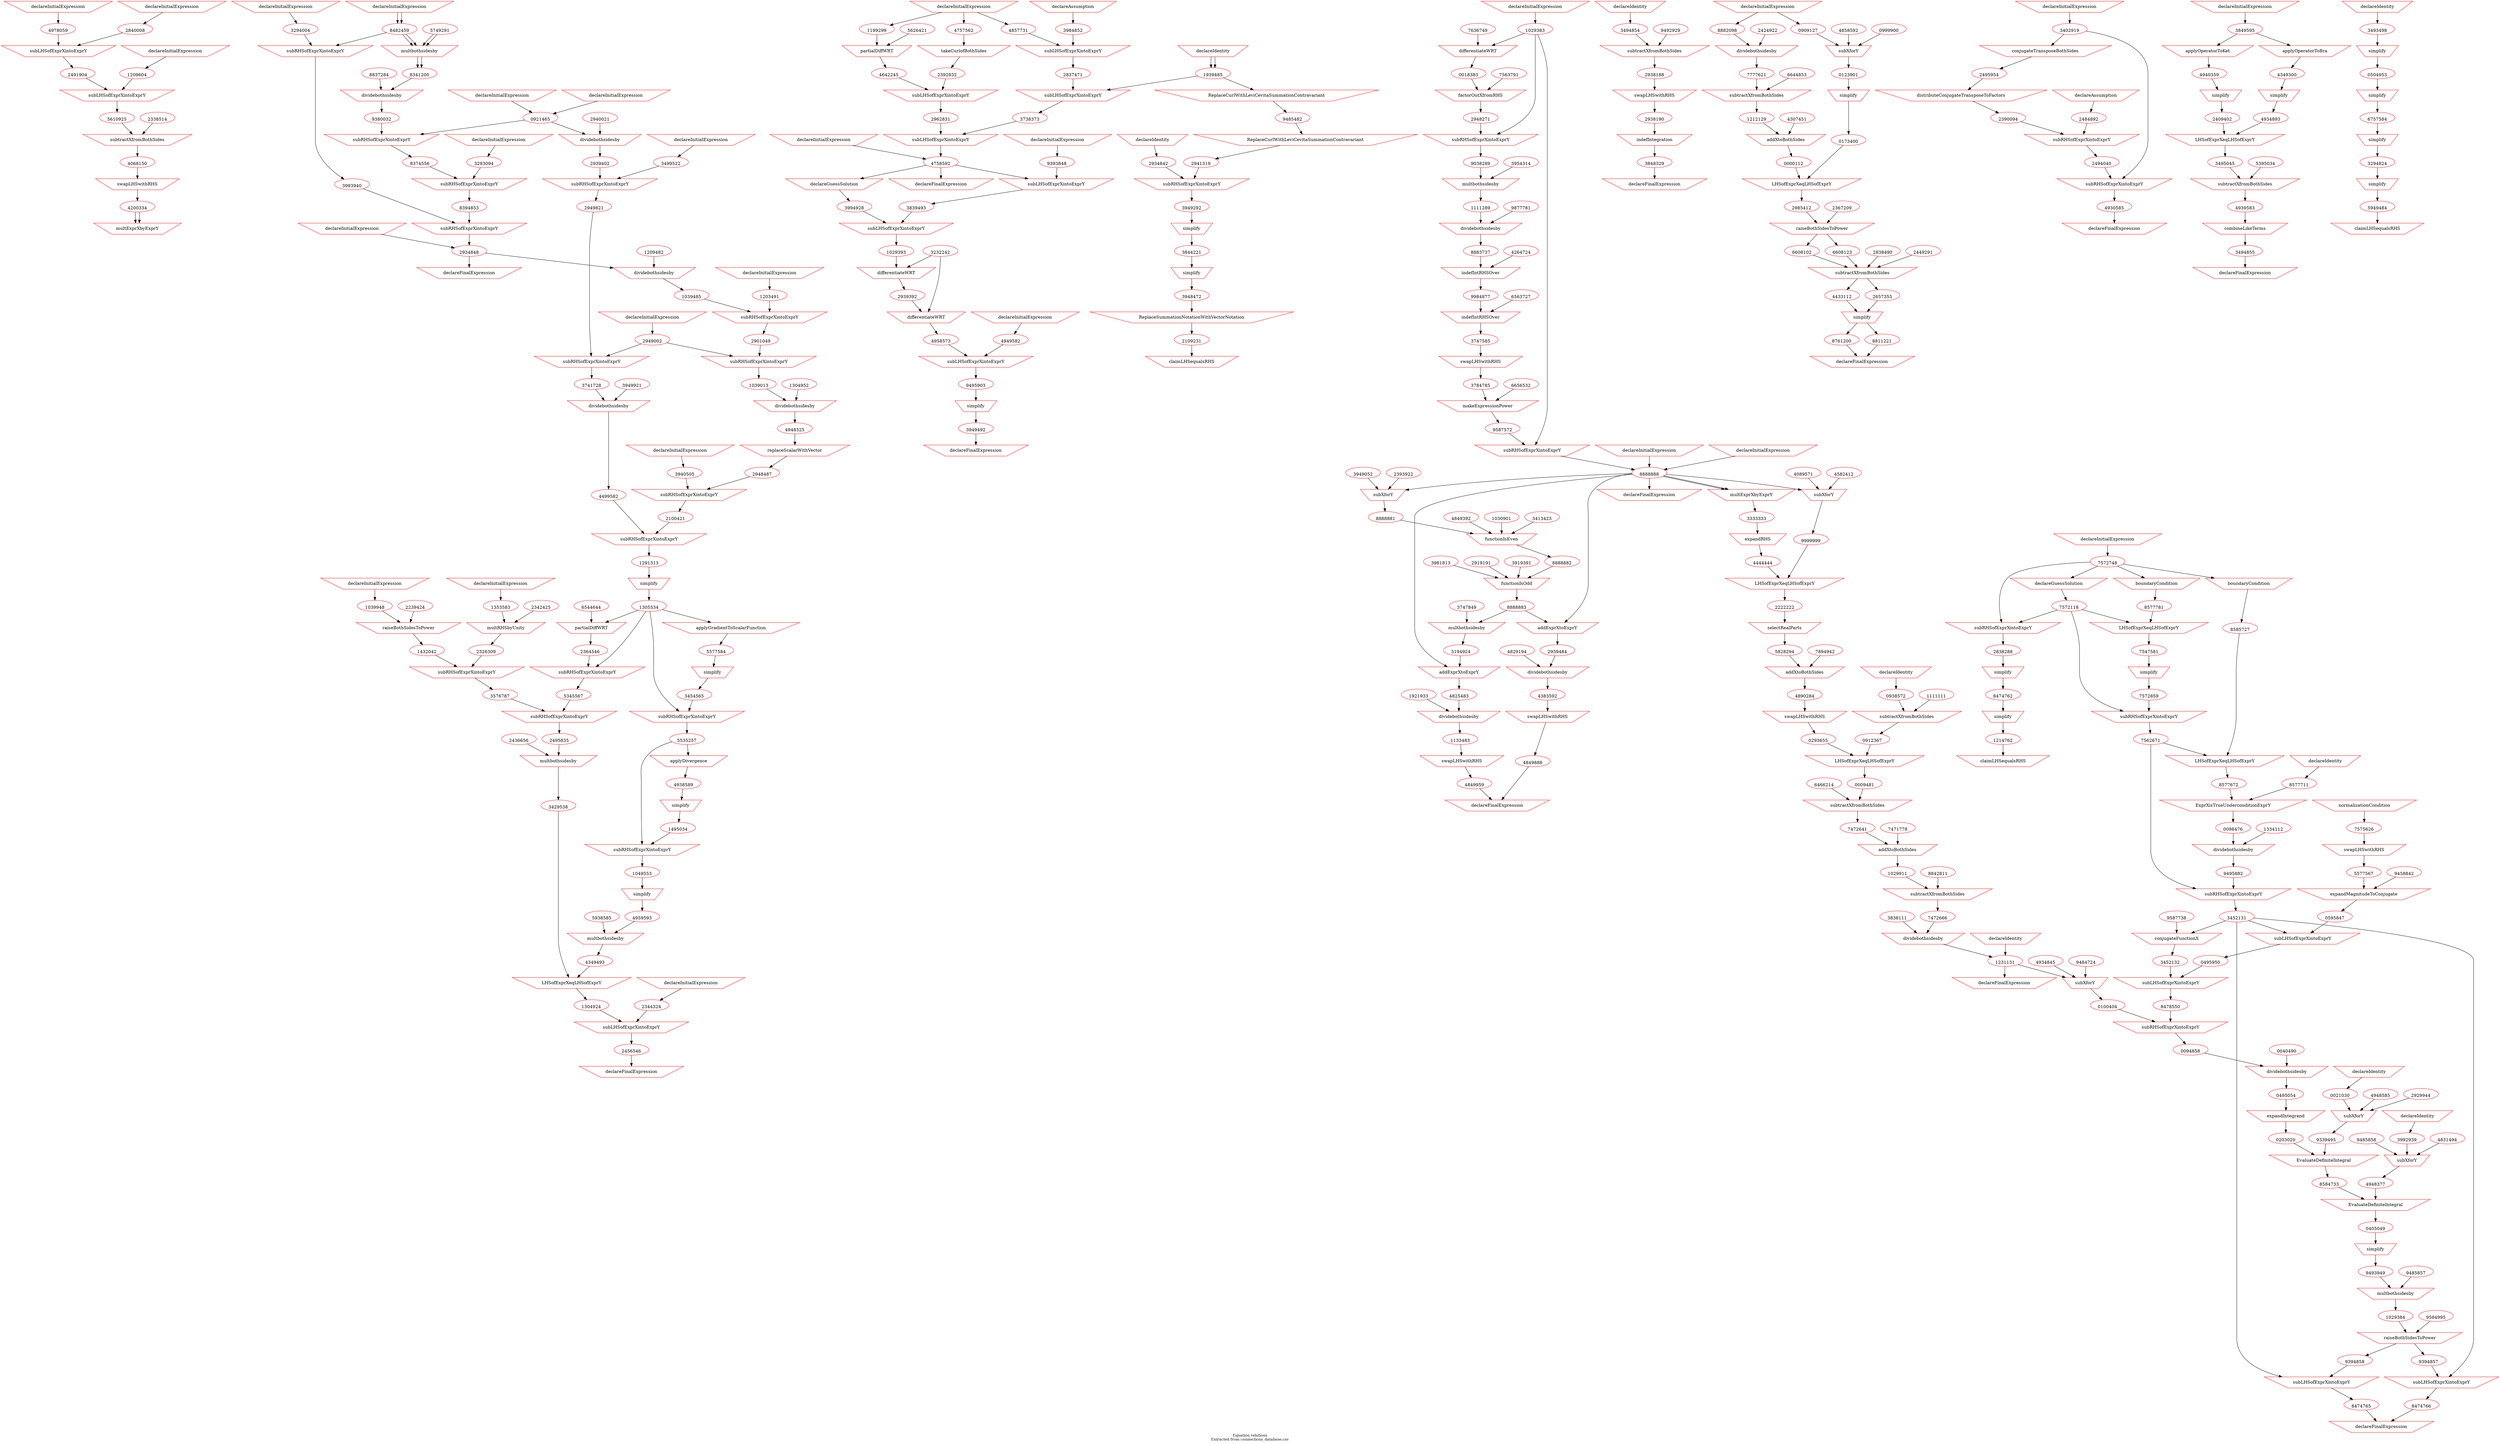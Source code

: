 digraph physicsDerivation {
overlap = false;
label="Equation relations\nExtracted from connections_database.csv";
fontsize=12;
8668018 -> 4978059;
3445641 -> 2840008;
4733986 -> 1209604;
4978059 -> 7958085;
2840008 -> 7958085;
7958085 -> 2491904;
1209604 -> 3667395;
2491904 -> 3667395;
3667395 -> 5610925;
2338514 -> 7952658;
5610925 -> 7952658;
7952658 -> 4068150;
4068150 -> 3871228;
3871228 -> 4200334;
4200334 -> 4738354;
4200334 -> 4738354;
1204921 -> 2934848;
2919311 -> 0921465;
1294844 -> 2949002;
9394842 -> 1203491;
3934948 -> 3499522;
2940021 -> 3949482;
0921465 -> 3949482;
3949482 -> 2939402;
2939402 -> 1294945;
3499522 -> 1294945;
1294945 -> 2949821;
2949002 -> 2930492;
2949821 -> 2930492;
2930492 -> 3741728;
3949921 -> 3919384;
3741728 -> 3919384;
3919384 -> 4499582;
1209482 -> 2900428;
2934848 -> 2900428;
2900428 -> 1039485;
1039485 -> 1204945;
1203491 -> 1204945;
1204945 -> 2901049;
2949002 -> 2939400;
2901049 -> 2939400;
2939400 -> 1039013;
1304952 -> 2030624;
1039013 -> 2030624;
2030624 -> 4948325;
4948325 -> 1039774;
1039774 -> 2948487;
1923945 -> 3940505;
2948487 -> 2938341;
3940505 -> 2938341;
2938341 -> 2100421;
4499582 -> 0012031;
2100421 -> 0012031;
0012031 -> 1291313;
1291313 -> 1341141;
1341141 -> 1305534;
1204929 -> 1039948;
1395335 -> 1353583;
2239424 -> 2422434;
1039948 -> 2422434;
2422434 -> 1432042;
2342425 -> 2322434;
1353583 -> 2322434;
2322434 -> 2326309;
1432042 -> 2449858;
2326309 -> 2449858;
2449858 -> 3576787;
6544644 -> 1347587;
1305534 -> 1347587;
1347587 -> 2364546;
1305534 -> 2464445;
2364546 -> 2464445;
2464445 -> 5345567;
3576787 -> 3454353;
5345567 -> 3454353;
3454353 -> 2495835;
2436656 -> 4358635;
2495835 -> 4358635;
4358635 -> 3429538;
1305534 -> 2454535;
2454535 -> 5577584;
5577584 -> 5858694;
5858694 -> 3454565;
3454565 -> 5354635;
1305534 -> 5354635;
5354635 -> 5535257;
5535257 -> 3294932;
3294932 -> 4938589;
4938589 -> 2394495;
2394495 -> 1495034;
5535257 -> 4059592;
1495034 -> 4059592;
4059592 -> 1049553;
1049553 -> 4305953;
4305953 -> 4959593;
5938585 -> 4939459;
4959593 -> 4939459;
4939459 -> 4349493;
4349493 -> 9394834;
3429538 -> 9394834;
9394834 -> 1304924;
2455452 -> 2344324;
2344324 -> 2954835;
1304924 -> 2954835;
2954835 -> 2456546;
2456546 -> 6756574;
7419980 -> 4758592;
3568093 -> 9393848;
4758592 -> 4585829;
4585829 -> 3994928;
9393848 -> 4858282;
4758592 -> 4858282;
4858282 -> 3839493;
3839493 -> 1002928;
3994928 -> 1002928;
1002928 -> 1029393;
3232242 -> 2319391;
1029393 -> 2319391;
2319391 -> 2939392;
3232242 -> 4955966;
2939392 -> 4955966;
4955966 -> 4958573;
8485758 -> 4949582;
4958573 -> 5839535;
4949582 -> 5839535;
5839535 -> 9495903;
9495903 -> 4958883;
4958883 -> 3949492;
3949492 -> 5495827;
7364656 -> 1029383;
7636749 -> 6463728;
1029383 -> 6463728;
6463728 -> 0018383;
7563791 -> 4614728;
0018383 -> 4614728;
4614728 -> 2948271;
2948271 -> 7466748;
1029383 -> 7466748;
7466748 -> 9038289;
3954314 -> 2741906;
9038289 -> 2741906;
2741906 -> 1111289;
9877781 -> 6466378;
1111289 -> 6466378;
6466378 -> 8883737;
4264724 -> 1848471;
8883737 -> 1848471;
1848471 -> 9984877;
6563727 -> 6462728;
9984877 -> 6462728;
6462728 -> 3747585;
3747585 -> 7563728;
7563728 -> 3784785;
6656532 -> 1029890;
3784785 -> 1029890;
1029890 -> 9587572;
9587572 -> 7566272;
1029383 -> 7566272;
7566272 -> 8888888;
8888888 -> 7561612;
7473895 -> 8888888;
2393922 -> 3848927;
3949052 -> 3848927;
8888888 -> 3848927;
3848927 -> 8888881;
3413423 -> 9595949;
4849392 -> 9595949;
1030901 -> 9595949;
8888881 -> 9595949;
9595949 -> 8888882;
2919191 -> 4747288;
3919391 -> 4747288;
3981813 -> 4747288;
8888882 -> 4747288;
4747288 -> 8888883;
8888888 -> 3848592;
8888883 -> 3848592;
3848592 -> 2939484;
4829194 -> 1928392;
2939484 -> 1928392;
1928392 -> 4383592;
4383592 -> 2949492;
2949492 -> 4849888;
4849888 -> 2384942;
3747849 -> 3848924;
8888883 -> 3848924;
3848924 -> 3194924;
8888888 -> 2939404;
3194924 -> 2939404;
2939404 -> 4825483;
1921933 -> 2849492;
4825483 -> 2849492;
2849492 -> 1133483;
1133483 -> 4294921;
4294921 -> 4849959;
4849959 -> 2384942;
7663728 -> 8888888;
4582412 -> 6839583;
4089571 -> 6839583;
8888888 -> 6839583;
6839583 -> 9999999;
9999999 -> 9582956;
4444444 -> 9582956;
9582956 -> 2222222;
8888888 -> 8492847;
8888888 -> 8492847;
8492847 -> 3333333;
3333333 -> 5832058;
5832058 -> 4444444;
2222222 -> 8374590;
8374590 -> 5828294;
7894942 -> 8374625;
5828294 -> 8374625;
8374625 -> 4890284;
3040493 -> 0938572;
1111111 -> 0983243;
0938572 -> 0983243;
0983243 -> 0912367;
4890284 -> 3984721;
3984721 -> 0293655;
0912367 -> 9483240;
0293655 -> 9483240;
9483240 -> 0009481;
6466214 -> 7563628;
0009481 -> 7563628;
7563628 -> 7472641;
7471778 -> 7572728;
7472641 -> 7572728;
7572728 -> 1029911;
8842811 -> 7566277;
1029911 -> 7566277;
7566277 -> 7472666;
3838111 -> 3841414;
7472666 -> 3841414;
3841414 -> 1231131;
1231131 -> 1383414;
9103516 -> 8482459;
8482459 -> 6822583;
5749291 -> 6822583;
6822583 -> 8341200;
2303943 -> 3293094;
0304948 -> 3294004;
8332941 -> 0921465;
9103516 -> 8482459;
8374556 -> 3832748;
3293094 -> 3832748;
3832748 -> 8394853;
3294004 -> 2939482;
8482459 -> 2939482;
2939482 -> 3993940;
8394853 -> 8946983;
3993940 -> 8946983;
8946983 -> 2934848;
5749291 -> 6822583;
8482459 -> 6822583;
6822583 -> 8341200;
8837284 -> 9483715;
8341200 -> 9483715;
9483715 -> 9380032;
9380032 -> 9483843;
0921465 -> 9483843;
9483843 -> 8374556;
2934848 -> 8345721;
4952082 -> 3494854;
9492929 -> 4842942;
3494854 -> 4842942;
4842942 -> 2938188;
2938188 -> 4848592;
4848592 -> 2938190;
2938190 -> 8483953;
8483953 -> 3848329;
3848329 -> 2839422;
2932848 -> 1199299;
2932848 -> 4757562;
5626421 -> 1010301;
1199299 -> 1010301;
1010301 -> 4642245;
4757562 -> 4224853;
4224853 -> 2392932;
4642245 -> 1939442;
2392932 -> 1939442;
1939442 -> 2962831;
2932848 -> 4857731;
3837471 -> 3984852;
4857731 -> 5656372;
3984852 -> 5656372;
5656372 -> 2837471;
3948572 -> 1939485;
2837471 -> 4655746;
1939485 -> 4655746;
4655746 -> 3738373;
3738373 -> 3737384;
2962831 -> 3737384;
3737384 -> 4758592;
4758592 -> 3948584;
8576627 -> 7572748;
7572748 -> 1384011;
1384011 -> 7572118;
7572748 -> 8572771;
8572771 -> 8577781;
7572748 -> 8572778;
8572778 -> 8585727;
8577781 -> 8571277;
7572118 -> 8571277;
8571277 -> 7547581;
7547581 -> 8576571;
8576571 -> 7572859;
7572859 -> 8572265;
7572118 -> 8572265;
8572265 -> 7562671;
7562671 -> 9686782;
8585727 -> 9686782;
9686782 -> 8577672;
8575717 -> 8577711;
8577672 -> 8575627;
8577711 -> 8575627;
8575627 -> 0098476;
1334112 -> 9114413;
0098476 -> 9114413;
9114413 -> 9495882;
9495882 -> 8575761;
7562671 -> 8575761;
8575761 -> 3452131;
4434559 -> 7575626;
9587738 -> 5751725;
3452131 -> 5751725;
5751725 -> 3452132;
7575626 -> 4757567;
4757567 -> 5577567;
9458842 -> 7455643;
5577567 -> 7455643;
7455643 -> 0595847;
3452131 -> 4455453;
0595847 -> 4455453;
4455453 -> 0495950;
3452132 -> 4948339;
0495950 -> 4948339;
4948339 -> 8478550;
8485725 -> 1231131;
4934845 -> 1003049;
9484724 -> 1003049;
1231131 -> 1003049;
1003049 -> 0100404;
0100404 -> 8576741;
8478550 -> 8576741;
8576741 -> 0094858;
0040490 -> 0059403;
0094858 -> 0059403;
0059403 -> 0495054;
0495054 -> 3949284;
3949284 -> 0203020;
0030488 -> 3992939;
4831494 -> 4485722;
9485858 -> 4485722;
3992939 -> 4485722;
4485722 -> 4948377;
0030481 -> 0021030;
4948585 -> 1911919;
2929944 -> 1911919;
0021030 -> 1911919;
1911919 -> 9339495;
0203020 -> 3329831;
9339495 -> 3329831;
3329831 -> 8584733;
4948377 -> 8485747;
8584733 -> 8485747;
8485747 -> 0405049;
0405049 -> 8373472;
8373472 -> 9493949;
9485857 -> 5859994;
9493949 -> 5859994;
5859994 -> 1029384;
9594995 -> 1293948;
1029384 -> 1293948;
1293948 -> 9394857;
1293948 -> 9394858;
9394857 -> 1384935;
3452131 -> 1384935;
1384935 -> 8474766;
9394858 -> 3847567;
3452131 -> 3847567;
3847567 -> 8474765;
8474765 -> 7474753;
8474766 -> 7474753;
7572118 -> 4757743;
7572748 -> 4757743;
4757743 -> 2838288;
2838288 -> 2029394;
2029394 -> 8474762;
8474762 -> 9394948;
9394948 -> 1214762;
1214762 -> 7374289;
8494551 -> 8882098;
8494551 -> 0909127;
2424922 -> 8492932;
8882098 -> 8492932;
8492932 -> 7777621;
6644853 -> 5829110;
7777621 -> 5829110;
5829110 -> 1212129;
4307451 -> 2500423;
1212129 -> 2500423;
2500423 -> 0000112;
4858592 -> 8321038;
0999900 -> 8321038;
0909127 -> 8321038;
8321038 -> 0123901;
0123901 -> 7996484;
7996484 -> 0173400;
0000112 -> 7777777;
0173400 -> 7777777;
7777777 -> 2985412;
2367209 -> 7487443;
2985412 -> 7487443;
7487443 -> 6608102;
7487443 -> 6608123;
2838490 -> 2200910;
6608102 -> 2200910;
2200910 -> 4433112;
4433112 -> 2211910;
2211910 -> 8761200;
2449291 -> 2200910;
6608123 -> 2200910;
2200910 -> 2657355;
2657355 -> 2211910;
2211910 -> 8811221;
8761200 -> 8359402;
8811221 -> 8359402;
3403595 -> 3402919;
3402919 -> 9538385;
9538385 -> 2495954;
2495954 -> 2394942;
2394942 -> 2390094;
1294984 -> 2484892;
2484892 -> 2485909;
2390094 -> 2485909;
2485909 -> 2494040;
2494040 -> 2490098;
3402919 -> 2490098;
2490098 -> 4930585;
4930585 -> 2939493;
2455366 -> 3849595;
3849595 -> 3848591;
3848591 -> 4940359;
3849595 -> 1301442;
1301442 -> 4349300;
4940359 -> 2304934;
2304934 -> 2409402;
4349300 -> 0049384;
0049384 -> 4934893;
2409402 -> 0987890;
4934893 -> 0987890;
0987890 -> 3495045;
5395034 -> 4838499;
3495045 -> 4838499;
4838499 -> 4939583;
4939583 -> 0988873;
0988873 -> 3494855;
3494855 -> 2384852;
3948572 -> 1939485;
1939485 -> 2339482;
2339482 -> 9485482;
9485482 -> 3948552;
3948552 -> 2941319;
4295822 -> 2934842;
2934842 -> 2930454;
2941319 -> 2930454;
2930454 -> 3949292;
3949292 -> 3848292;
3848292 -> 3844221;
3844221 -> 3838233;
3838233 -> 3948472;
3948472 -> 1393411;
1393411 -> 2109231;
2109231 -> 3949211;
2004989 -> 3493498;
3493498 -> 2349059;
2349059 -> 0504953;
0504953 -> 2390498;
2390498 -> 6757584;
6757584 -> 3848494;
3848494 -> 3294824;
3294824 -> 4948384;
4948384 -> 5949484;
5949484 -> 4948955;
1209604 [shape=ellipse, color=red,image="../../expressions/8311458118.png",labelloc=b,URL="http://output.com"];
2491904 [shape=ellipse, color=red,image="../../expressions/3951205425.png",labelloc=b,URL="http://output.com"];
2840008 [shape=ellipse, color=red,image="../../expressions/8257621077.png",labelloc=b,URL="http://output.com"];
4068150 [shape=ellipse, color=red,image="../../expressions/5530148480.png",labelloc=b,URL="http://output.com"];
4200334 [shape=ellipse, color=red,image="../../expressions/7917051060.png",labelloc=b,URL="http://output.com"];
4978059 [shape=ellipse, color=red,image="../../expressions/1638282134.png",labelloc=b,URL="http://output.com"];
5610925 [shape=ellipse, color=red,image="../../expressions/8139187332.png",labelloc=b,URL="http://output.com"];
0921465 [shape=ellipse, color=red,image="../../expressions/3131211131.png",labelloc=b,URL="http://output.com"];
1039013 [shape=ellipse, color=red,image="../../expressions/9999999962.png",labelloc=b,URL="http://output.com"];
1039485 [shape=ellipse, color=red,image="../../expressions/3121234211.png",labelloc=b,URL="http://output.com"];
1039948 [shape=ellipse, color=red,image="../../expressions/1029039903.png",labelloc=b,URL="http://output.com"];
1049553 [shape=ellipse, color=red,image="../../expressions/2648958382.png",labelloc=b,URL="http://output.com"];
1203491 [shape=ellipse, color=red,image="../../expressions/1020394900.png",labelloc=b,URL="http://output.com"];
1291313 [shape=ellipse, color=red,image="../../expressions/3948574228.png",labelloc=b,URL="http://output.com"];
1304924 [shape=ellipse, color=red,image="../../expressions/9958485859.png",labelloc=b,URL="http://output.com"];
1305534 [shape=ellipse, color=red,image="../../expressions/3948574230.png",labelloc=b,URL="http://output.com"];
1353583 [shape=ellipse, color=red,image="../../expressions/4298359835.png",labelloc=b,URL="http://output.com"];
1432042 [shape=ellipse, color=red,image="../../expressions/1029039904.png",labelloc=b,URL="http://output.com"];
1495034 [shape=ellipse, color=red,image="../../expressions/1648958381.png",labelloc=b,URL="http://output.com"];
2100421 [shape=ellipse, color=red,image="../../expressions/3948574226.png",labelloc=b,URL="http://output.com"];
2326309 [shape=ellipse, color=red,image="../../expressions/4298359845.png",labelloc=b,URL="http://output.com"];
2344324 [shape=ellipse, color=red,image="../../expressions/1158485859.png",labelloc=b,URL="http://output.com"];
2364546 [shape=ellipse, color=red,image="../../expressions/3948574233.png",labelloc=b,URL="http://output.com"];
2456546 [shape=ellipse, color=red,image="../../expressions/2258485859.png",labelloc=b,URL="http://output.com"];
2495835 [shape=ellipse, color=red,image="../../expressions/4348571256.png",labelloc=b,URL="http://output.com"];
2901049 [shape=ellipse, color=red,image="../../expressions/3121234212.png",labelloc=b,URL="http://output.com"];
2934848 [shape=ellipse, color=red,image="../../expressions/3121513111.png",labelloc=b,URL="http://output.com"];
2939402 [shape=ellipse, color=red,image="../../expressions/3147472131.png",labelloc=b,URL="http://output.com"];
2948487 [shape=ellipse, color=red,image="../../expressions/9999998870.png",labelloc=b,URL="http://output.com"];
2949002 [shape=ellipse, color=red,image="../../expressions/9999999960.png",labelloc=b,URL="http://output.com"];
2949821 [shape=ellipse, color=red,image="../../expressions/4147472132.png",labelloc=b,URL="http://output.com"];
3429538 [shape=ellipse, color=red,image="../../expressions/4341171256.png",labelloc=b,URL="http://output.com"];
3454565 [shape=ellipse, color=red,image="../../expressions/4943571230.png",labelloc=b,URL="http://output.com"];
3499522 [shape=ellipse, color=red,image="../../expressions/1020394902.png",labelloc=b,URL="http://output.com"];
3576787 [shape=ellipse, color=red,image="../../expressions/4298359851.png",labelloc=b,URL="http://output.com"];
3741728 [shape=ellipse, color=red,image="../../expressions/9999999965.png",labelloc=b,URL="http://output.com"];
3940505 [shape=ellipse, color=red,image="../../expressions/3948574224.png",labelloc=b,URL="http://output.com"];
4349493 [shape=ellipse, color=red,image="../../expressions/5868688585.png",labelloc=b,URL="http://output.com"];
4499582 [shape=ellipse, color=red,image="../../expressions/9999999961.png",labelloc=b,URL="http://output.com"];
4938589 [shape=ellipse, color=red,image="../../expressions/4394958389.png",labelloc=b,URL="http://output.com"];
4948325 [shape=ellipse, color=red,image="../../expressions/9999999870.png",labelloc=b,URL="http://output.com"];
4959593 [shape=ellipse, color=red,image="../../expressions/2395958385.png",labelloc=b,URL="http://output.com"];
5345567 [shape=ellipse, color=red,image="../../expressions/3948571256.png",labelloc=b,URL="http://output.com"];
5535257 [shape=ellipse, color=red,image="../../expressions/5985371230.png",labelloc=b,URL="http://output.com"];
5577584 [shape=ellipse, color=red,image="../../expressions/3948572230.png",labelloc=b,URL="http://output.com"];
5577584 [shape=ellipse, color=red,image="../../expressions/3948574230.png",labelloc=b,URL="http://output.com"];
1029393 [shape=ellipse, color=red,image="../../expressions/2029293929.png",labelloc=b,URL="http://output.com"];
2939392 [shape=ellipse, color=red,image="../../expressions/4985825552.png",labelloc=b,URL="http://output.com"];
3839493 [shape=ellipse, color=red,image="../../expressions/9394939493.png",labelloc=b,URL="http://output.com"];
3949492 [shape=ellipse, color=red,image="../../expressions/3485475729.png",labelloc=b,URL="http://output.com"];
3994928 [shape=ellipse, color=red,image="../../expressions/9499428242.png",labelloc=b,URL="http://output.com"];
4758592 [shape=ellipse, color=red,image="../../expressions/8494839423.png",labelloc=b,URL="http://output.com"];
4949582 [shape=ellipse, color=red,image="../../expressions/4585828572.png",labelloc=b,URL="http://output.com"];
4958573 [shape=ellipse, color=red,image="../../expressions/1858578388.png",labelloc=b,URL="http://output.com"];
9393848 [shape=ellipse, color=red,image="../../expressions/8572852424.png",labelloc=b,URL="http://output.com"];
9495903 [shape=ellipse, color=red,image="../../expressions/9485384858.png",labelloc=b,URL="http://output.com"];
0018383 [shape=ellipse, color=red,image="../../expressions/9429829482.png",labelloc=b,URL="http://output.com"];
1029383 [shape=ellipse, color=red,image="../../expressions/9492920340.png",labelloc=b,URL="http://output.com"];
1111289 [shape=ellipse, color=red,image="../../expressions/9848292229.png",labelloc=b,URL="http://output.com"];
2948271 [shape=ellipse, color=red,image="../../expressions/9482984922.png",labelloc=b,URL="http://output.com"];
3747585 [shape=ellipse, color=red,image="../../expressions/4928239482.png",labelloc=b,URL="http://output.com"];
3784785 [shape=ellipse, color=red,image="../../expressions/4923339482.png",labelloc=b,URL="http://output.com"];
8883737 [shape=ellipse, color=red,image="../../expressions/9482113948.png",labelloc=b,URL="http://output.com"];
8888888 [shape=ellipse, color=red,image="../../expressions/4938429483.png",labelloc=b,URL="http://output.com"];
9038289 [shape=ellipse, color=red,image="../../expressions/9848294829.png",labelloc=b,URL="http://output.com"];
9587572 [shape=ellipse, color=red,image="../../expressions/9482923849.png",labelloc=b,URL="http://output.com"];
9984877 [shape=ellipse, color=red,image="../../expressions/9482943948.png",labelloc=b,URL="http://output.com"];
1133483 [shape=ellipse, color=red,image="../../expressions/4843995999.png",labelloc=b,URL="http://output.com"];
2939484 [shape=ellipse, color=red,image="../../expressions/4742644828.png",labelloc=b,URL="http://output.com"];
3194924 [shape=ellipse, color=red,image="../../expressions/2123139121.png",labelloc=b,URL="http://output.com"];
4383592 [shape=ellipse, color=red,image="../../expressions/3829492824.png",labelloc=b,URL="http://output.com"];
4825483 [shape=ellipse, color=red,image="../../expressions/3942849294.png",labelloc=b,URL="http://output.com"];
4849888 [shape=ellipse, color=red,image="../../expressions/4585932229.png",labelloc=b,URL="http://output.com"];
4849959 [shape=ellipse, color=red,image="../../expressions/2103023049.png",labelloc=b,URL="http://output.com"];
8888881 [shape=ellipse, color=red,image="../../expressions/2394853829.png",labelloc=b,URL="http://output.com"];
8888882 [shape=ellipse, color=red,image="../../expressions/4938429482.png",labelloc=b,URL="http://output.com"];
8888883 [shape=ellipse, color=red,image="../../expressions/4938429484.png",labelloc=b,URL="http://output.com"];
8888888 [shape=ellipse, color=red,image="../../expressions/4938429483.png",labelloc=b,URL="http://output.com"];
0009481 [shape=ellipse, color=red,image="../../expressions/4827492911.png",labelloc=b,URL="http://output.com"];
0293655 [shape=ellipse, color=red,image="../../expressions/9482438243.png",labelloc=b,URL="http://output.com"];
0912367 [shape=ellipse, color=red,image="../../expressions/3285732911.png",labelloc=b,URL="http://output.com"];
0938572 [shape=ellipse, color=red,image="../../expressions/5832984291.png",labelloc=b,URL="http://output.com"];
1029911 [shape=ellipse, color=red,image="../../expressions/7572664728.png",labelloc=b,URL="http://output.com"];
1231131 [shape=ellipse, color=red,image="../../expressions/9988949211.png",labelloc=b,URL="http://output.com"];
2222222 [shape=ellipse, color=red,image="../../expressions/9483928192.png",labelloc=b,URL="http://output.com"];
3333333 [shape=ellipse, color=red,image="../../expressions/4638429483.png",labelloc=b,URL="http://output.com"];
4444444 [shape=ellipse, color=red,image="../../expressions/4598294821.png",labelloc=b,URL="http://output.com"];
4890284 [shape=ellipse, color=red,image="../../expressions/9482928243.png",labelloc=b,URL="http://output.com"];
5828294 [shape=ellipse, color=red,image="../../expressions/9482928242.png",labelloc=b,URL="http://output.com"];
7472641 [shape=ellipse, color=red,image="../../expressions/1248277773.png",labelloc=b,URL="http://output.com"];
7472666 [shape=ellipse, color=red,image="../../expressions/9889984281.png",labelloc=b,URL="http://output.com"];
8888888 [shape=ellipse, color=red,image="../../expressions/4938429483.png",labelloc=b,URL="http://output.com"];
9999999 [shape=ellipse, color=red,image="../../expressions/4838429483.png",labelloc=b,URL="http://output.com"];
8482459 [shape=ellipse, color=red,image="../../expressions/3131111133.png",labelloc=b,URL="http://output.com"];
8341200 [shape=ellipse, color=red,image="../../expressions/2131616531.png",labelloc=b,URL="http://output.com"];
0921465 [shape=ellipse, color=red,image="../../expressions/3131211131.png",labelloc=b,URL="http://output.com"];
2934848 [shape=ellipse, color=red,image="../../expressions/3121513111.png",labelloc=b,URL="http://output.com"];
3293094 [shape=ellipse, color=red,image="../../expressions/5900595848.png",labelloc=b,URL="http://output.com"];
3294004 [shape=ellipse, color=red,image="../../expressions/0404050504.png",labelloc=b,URL="http://output.com"];
3993940 [shape=ellipse, color=red,image="../../expressions/1293923844.png",labelloc=b,URL="http://output.com"];
8341200 [shape=ellipse, color=red,image="../../expressions/2131616531.png",labelloc=b,URL="http://output.com"];
8374556 [shape=ellipse, color=red,image="../../expressions/3132131132.png",labelloc=b,URL="http://output.com"];
8394853 [shape=ellipse, color=red,image="../../expressions/0934990943.png",labelloc=b,URL="http://output.com"];
8482459 [shape=ellipse, color=red,image="../../expressions/3131111133.png",labelloc=b,URL="http://output.com"];
9380032 [shape=ellipse, color=red,image="../../expressions/2113211456.png",labelloc=b,URL="http://output.com"];
2938188 [shape=ellipse, color=red,image="../../expressions/8489593960.png",labelloc=b,URL="http://output.com"];
2938190 [shape=ellipse, color=red,image="../../expressions/8489593962.png",labelloc=b,URL="http://output.com"];
3494854 [shape=ellipse, color=red,image="../../expressions/8489593958.png",labelloc=b,URL="http://output.com"];
3848329 [shape=ellipse, color=red,image="../../expressions/8489593964.png",labelloc=b,URL="http://output.com"];
1199299 [shape=ellipse, color=red,image="../../expressions/1314864131.png",labelloc=b,URL="http://output.com"];
1939485 [shape=ellipse, color=red,image="../../expressions/7575859295.png",labelloc=b,URL="http://output.com"];
2392932 [shape=ellipse, color=red,image="../../expressions/9291999979.png",labelloc=b,URL="http://output.com"];
2837471 [shape=ellipse, color=red,image="../../expressions/7466829492.png",labelloc=b,URL="http://output.com"];
2962831 [shape=ellipse, color=red,image="../../expressions/3947269979.png",labelloc=b,URL="http://output.com"];
3738373 [shape=ellipse, color=red,image="../../expressions/1636453295.png",labelloc=b,URL="http://output.com"];
3984852 [shape=ellipse, color=red,image="../../expressions/9919999981.png",labelloc=b,URL="http://output.com"];
4642245 [shape=ellipse, color=red,image="../../expressions/1314464131.png",labelloc=b,URL="http://output.com"];
4757562 [shape=ellipse, color=red,image="../../expressions/9991999979.png",labelloc=b,URL="http://output.com"];
4758592 [shape=ellipse, color=red,image="../../expressions/8494839423.png",labelloc=b,URL="http://output.com"];
4857731 [shape=ellipse, color=red,image="../../expressions/9999999981.png",labelloc=b,URL="http://output.com"];
0021030 [shape=ellipse, color=red,image="../../expressions/5857434758.png",labelloc=b,URL="http://output.com"];
0094858 [shape=ellipse, color=red,image="../../expressions/8576785890.png",labelloc=b,URL="http://output.com"];
0098476 [shape=ellipse, color=red,image="../../expressions/1010923823.png",labelloc=b,URL="http://output.com"];
0100404 [shape=ellipse, color=red,image="../../expressions/7575738420.png",labelloc=b,URL="http://output.com"];
0203020 [shape=ellipse, color=red,image="../../expressions/1202310110.png",labelloc=b,URL="http://output.com"];
0405049 [shape=ellipse, color=red,image="../../expressions/0439492440.png",labelloc=b,URL="http://output.com"];
0495054 [shape=ellipse, color=red,image="../../expressions/9858028950.png",labelloc=b,URL="http://output.com"];
0495950 [shape=ellipse, color=red,image="../../expressions/0203024440.png",labelloc=b,URL="http://output.com"];
0595847 [shape=ellipse, color=red,image="../../expressions/4857472413.png",labelloc=b,URL="http://output.com"];
1029384 [shape=ellipse, color=red,image="../../expressions/8485867742.png",labelloc=b,URL="http://output.com"];
1214762 [shape=ellipse, color=red,image="../../expressions/8484544728.png",labelloc=b,URL="http://output.com"];
1231131 [shape=ellipse, color=red,image="../../expressions/9988949211.png",labelloc=b,URL="http://output.com"];
2838288 [shape=ellipse, color=red,image="../../expressions/8575748999.png",labelloc=b,URL="http://output.com"];
3452131 [shape=ellipse, color=red,image="../../expressions/2944838499.png",labelloc=b,URL="http://output.com"];
3452132 [shape=ellipse, color=red,image="../../expressions/8849289982.png",labelloc=b,URL="http://output.com"];
3992939 [shape=ellipse, color=red,image="../../expressions/0948572140.png",labelloc=b,URL="http://output.com"];
4948377 [shape=ellipse, color=red,image="../../expressions/7564894985.png",labelloc=b,URL="http://output.com"];
5577567 [shape=ellipse, color=red,image="../../expressions/8572657110.png",labelloc=b,URL="http://output.com"];
7547581 [shape=ellipse, color=red,image="../../expressions/8577275751.png",labelloc=b,URL="http://output.com"];
7562671 [shape=ellipse, color=red,image="../../expressions/9059289981.png",labelloc=b,URL="http://output.com"];
7572118 [shape=ellipse, color=red,image="../../expressions/8582885111.png",labelloc=b,URL="http://output.com"];
7572748 [shape=ellipse, color=red,image="../../expressions/5727578862.png",labelloc=b,URL="http://output.com"];
7572859 [shape=ellipse, color=red,image="../../expressions/1293913110.png",labelloc=b,URL="http://output.com"];
7575626 [shape=ellipse, color=red,image="../../expressions/1934748140.png",labelloc=b,URL="http://output.com"];
8474762 [shape=ellipse, color=red,image="../../expressions/8485757728.png",labelloc=b,URL="http://output.com"];
8474765 [shape=ellipse, color=red,image="../../expressions/9393939992.png",labelloc=b,URL="http://output.com"];
8474766 [shape=ellipse, color=red,image="../../expressions/9393939991.png",labelloc=b,URL="http://output.com"];
8478550 [shape=ellipse, color=red,image="../../expressions/8889444440.png",labelloc=b,URL="http://output.com"];
8577672 [shape=ellipse, color=red,image="../../expressions/1020010291.png",labelloc=b,URL="http://output.com"];
8577711 [shape=ellipse, color=red,image="../../expressions/1857710291.png",labelloc=b,URL="http://output.com"];
8577781 [shape=ellipse, color=red,image="../../expressions/9585727710.png",labelloc=b,URL="http://output.com"];
8584733 [shape=ellipse, color=red,image="../../expressions/1202312210.png",labelloc=b,URL="http://output.com"];
8585727 [shape=ellipse, color=red,image="../../expressions/9495857278.png",labelloc=b,URL="http://output.com"];
9339495 [shape=ellipse, color=red,image="../../expressions/8575746378.png",labelloc=b,URL="http://output.com"];
9394857 [shape=ellipse, color=red,image="../../expressions/9485747245.png",labelloc=b,URL="http://output.com"];
9394858 [shape=ellipse, color=red,image="../../expressions/9485747246.png",labelloc=b,URL="http://output.com"];
9493949 [shape=ellipse, color=red,image="../../expressions/4857475848.png",labelloc=b,URL="http://output.com"];
9495882 [shape=ellipse, color=red,image="../../expressions/1858772113.png",labelloc=b,URL="http://output.com"];
0000112 [shape=ellipse, color=red,image="../../expressions/5928292841.png",labelloc=b,URL="http://output.com"];
0123901 [shape=ellipse, color=red,image="../../expressions/5928285821.png",labelloc=b,URL="http://output.com"];
0173400 [shape=ellipse, color=red,image="../../expressions/5959282914.png",labelloc=b,URL="http://output.com"];
0909127 [shape=ellipse, color=red,image="../../expressions/8582954722.png",labelloc=b,URL="http://output.com"];
1212129 [shape=ellipse, color=red,image="../../expressions/5938459282.png",labelloc=b,URL="http://output.com"];
2657355 [shape=ellipse, color=red,image="../../expressions/5982958248.png",labelloc=b,URL="http://output.com"];
2985412 [shape=ellipse, color=red,image="../../expressions/9385938295.png",labelloc=b,URL="http://output.com"];
4433112 [shape=ellipse, color=red,image="../../expressions/9582958293.png",labelloc=b,URL="http://output.com"];
6608102 [shape=ellipse, color=red,image="../../expressions/9582958294.png",labelloc=b,URL="http://output.com"];
6608123 [shape=ellipse, color=red,image="../../expressions/5982958249.png",labelloc=b,URL="http://output.com"];
7777621 [shape=ellipse, color=red,image="../../expressions/5958392859.png",labelloc=b,URL="http://output.com"];
8761200 [shape=ellipse, color=red,image="../../expressions/9999999969.png",labelloc=b,URL="http://output.com"];
8811221 [shape=ellipse, color=red,image="../../expressions/9999999968.png",labelloc=b,URL="http://output.com"];
8882098 [shape=ellipse, color=red,image="../../expressions/9285928292.png",labelloc=b,URL="http://output.com"];
2390094 [shape=ellipse, color=red,image="../../expressions/1010393913.png",labelloc=b,URL="http://output.com"];
2484892 [shape=ellipse, color=red,image="../../expressions/9294858532.png",labelloc=b,URL="http://output.com"];
2494040 [shape=ellipse, color=red,image="../../expressions/4948934890.png",labelloc=b,URL="http://output.com"];
2495954 [shape=ellipse, color=red,image="../../expressions/2394935835.png",labelloc=b,URL="http://output.com"];
3402919 [shape=ellipse, color=red,image="../../expressions/9999999975.png",labelloc=b,URL="http://output.com"];
4930585 [shape=ellipse, color=red,image="../../expressions/2848934890.png",labelloc=b,URL="http://output.com"];
2409402 [shape=ellipse, color=red,image="../../expressions/2394240499.png",labelloc=b,URL="http://output.com"];
3494855 [shape=ellipse, color=red,image="../../expressions/2394935831.png",labelloc=b,URL="http://output.com"];
3495045 [shape=ellipse, color=red,image="../../expressions/1203938249.png",labelloc=b,URL="http://output.com"];
3849595 [shape=ellipse, color=red,image="../../expressions/9596004948.png",labelloc=b,URL="http://output.com"];
4349300 [shape=ellipse, color=red,image="../../expressions/1395858355.png",labelloc=b,URL="http://output.com"];
4934893 [shape=ellipse, color=red,image="../../expressions/3943939590.png",labelloc=b,URL="http://output.com"];
4939583 [shape=ellipse, color=red,image="../../expressions/3924948349.png",labelloc=b,URL="http://output.com"];
4940359 [shape=ellipse, color=red,image="../../expressions/1010393944.png",labelloc=b,URL="http://output.com"];
1939485 [shape=ellipse, color=red,image="../../expressions/7575859295.png",labelloc=b,URL="http://output.com"];
2109231 [shape=ellipse, color=red,image="../../expressions/7575859312.png",labelloc=b,URL="http://output.com"];
2934842 [shape=ellipse, color=red,image="../../expressions/7575859304.png",labelloc=b,URL="http://output.com"];
2941319 [shape=ellipse, color=red,image="../../expressions/7575859302.png",labelloc=b,URL="http://output.com"];
3844221 [shape=ellipse, color=red,image="../../expressions/7575859308.png",labelloc=b,URL="http://output.com"];
3948472 [shape=ellipse, color=red,image="../../expressions/7575859310.png",labelloc=b,URL="http://output.com"];
3949292 [shape=ellipse, color=red,image="../../expressions/7575859306.png",labelloc=b,URL="http://output.com"];
9485482 [shape=ellipse, color=red,image="../../expressions/7575859300.png",labelloc=b,URL="http://output.com"];
0504953 [shape=ellipse, color=red,image="../../expressions/8399484849.png",labelloc=b,URL="http://output.com"];
3294824 [shape=ellipse, color=red,image="../../expressions/4949359835.png",labelloc=b,URL="http://output.com"];
3493498 [shape=ellipse, color=red,image="../../expressions/3585845894.png",labelloc=b,URL="http://output.com"];
5949484 [shape=ellipse, color=red,image="../../expressions/2494533900.png",labelloc=b,URL="http://output.com"];
6757584 [shape=ellipse, color=red,image="../../expressions/2404934990.png",labelloc=b,URL="http://output.com"];
3445641 [shape=invtrapezium, color=red,label="declareInitialExpression"];
3667395 [shape=invtrapezium, color=red,label="subLHSofExprXintoExprY"];
3871228 [shape=invtrapezium, color=red,label="swapLHSwithRHS"];
4733986 [shape=invtrapezium, color=red,label="declareInitialExpression"];
4738354 [shape=invtrapezium, color=red,label="multExprXbyExprY"];
7952658 [shape=invtrapezium, color=red,label="subtractXfromBothSides"];
7958085 [shape=invtrapezium, color=red,label="subLHSofExprXintoExprY"];
8668018 [shape=invtrapezium, color=red,label="declareInitialExpression"];
0012031 [shape=invtrapezium, color=red,label="subRHSofExprXintoExprY"];
1039774 [shape=invtrapezium, color=red,label="replaceScalarWithVector"];
1204921 [shape=invtrapezium, color=red,label="declareInitialExpression"];
1204929 [shape=invtrapezium, color=red,label="declareInitialExpression"];
1204945 [shape=invtrapezium, color=red,label="subRHSofExprXintoExprY"];
1294844 [shape=invtrapezium, color=red,label="declareInitialExpression"];
1294945 [shape=invtrapezium, color=red,label="subRHSofExprXintoExprY"];
1341141 [shape=invtrapezium, color=red,label="simplify"];
1347587 [shape=invtrapezium, color=red,label="partialDiffWRT"];
1395335 [shape=invtrapezium, color=red,label="declareInitialExpression"];
1923945 [shape=invtrapezium, color=red,label="declareInitialExpression"];
2030624 [shape=invtrapezium, color=red,label="dividebothsidesby"];
2322434 [shape=invtrapezium, color=red,label="multRHSbyUnity"];
2394495 [shape=invtrapezium, color=red,label="simplify"];
2422434 [shape=invtrapezium, color=red,label="raiseBothSidesToPower"];
2449858 [shape=invtrapezium, color=red,label="subRHSofExprXintoExprY"];
2454535 [shape=invtrapezium, color=red,label="applyGradientToScalarFunction"];
2455452 [shape=invtrapezium, color=red,label="declareInitialExpression"];
2464445 [shape=invtrapezium, color=red,label="subRHSofExprXintoExprY"];
2900428 [shape=invtrapezium, color=red,label="dividebothsidesby"];
2919311 [shape=invtrapezium, color=red,label="declareInitialExpression"];
2930492 [shape=invtrapezium, color=red,label="subRHSofExprXintoExprY"];
2938341 [shape=invtrapezium, color=red,label="subRHSofExprXintoExprY"];
2939400 [shape=invtrapezium, color=red,label="subRHSofExprXintoExprY"];
2954835 [shape=invtrapezium, color=red,label="subLHSofExprXintoExprY"];
3294932 [shape=invtrapezium, color=red,label="applyDivergence"];
3454353 [shape=invtrapezium, color=red,label="subRHSofExprXintoExprY"];
3919384 [shape=invtrapezium, color=red,label="dividebothsidesby"];
3934948 [shape=invtrapezium, color=red,label="declareInitialExpression"];
3949482 [shape=invtrapezium, color=red,label="dividebothsidesby"];
4059592 [shape=invtrapezium, color=red,label="subRHSofExprXintoExprY"];
4305953 [shape=invtrapezium, color=red,label="simplify"];
4358635 [shape=invtrapezium, color=red,label="multbothsidesby"];
4939459 [shape=invtrapezium, color=red,label="multbothsidesby"];
5354635 [shape=invtrapezium, color=red,label="subRHSofExprXintoExprY"];
5858694 [shape=invtrapezium, color=red,label="simplify"];
6756574 [shape=invtrapezium, color=red,label="declareFinalExpression"];
9394834 [shape=invtrapezium, color=red,label="LHSofExprXeqLHSofExprY"];
9394842 [shape=invtrapezium, color=red,label="declareInitialExpression"];
1002928 [shape=invtrapezium, color=red,label="subLHSofExprXintoExprY"];
2319391 [shape=invtrapezium, color=red,label="differentiateWRT"];
3568093 [shape=invtrapezium, color=red,label="declareInitialExpression"];
4585829 [shape=invtrapezium, color=red,label="declareGuessSolution"];
4858282 [shape=invtrapezium, color=red,label="subLHSofExprXintoExprY"];
4955966 [shape=invtrapezium, color=red,label="differentiateWRT"];
4958883 [shape=invtrapezium, color=red,label="simplify"];
5495827 [shape=invtrapezium, color=red,label="declareFinalExpression"];
5839535 [shape=invtrapezium, color=red,label="subLHSofExprXintoExprY"];
7419980 [shape=invtrapezium, color=red,label="declareInitialExpression"];
8485758 [shape=invtrapezium, color=red,label="declareInitialExpression"];
1029890 [shape=invtrapezium, color=red,label="makeExpressionPower"];
1848471 [shape=invtrapezium, color=red,label="indefIntRHSOver"];
2741906 [shape=invtrapezium, color=red,label="multbothsidesby"];
4614728 [shape=invtrapezium, color=red,label="factorOutXfromRHS"];
6462728 [shape=invtrapezium, color=red,label="indefIntRHSOver"];
6463728 [shape=invtrapezium, color=red,label="differentiateWRT"];
6466378 [shape=invtrapezium, color=red,label="dividebothsidesby"];
7364656 [shape=invtrapezium, color=red,label="declareInitialExpression"];
7466748 [shape=invtrapezium, color=red,label="subRHSofExprXintoExprY"];
7561612 [shape=invtrapezium, color=red,label="declareFinalExpression"];
7563728 [shape=invtrapezium, color=red,label="swapLHSwithRHS"];
7566272 [shape=invtrapezium, color=red,label="subRHSofExprXintoExprY"];
1928392 [shape=invtrapezium, color=red,label="dividebothsidesby"];
2384942 [shape=invtrapezium, color=red,label="declareFinalExpression"];
2849492 [shape=invtrapezium, color=red,label="dividebothsidesby"];
2939404 [shape=invtrapezium, color=red,label="addExprXtoExprY"];
2949492 [shape=invtrapezium, color=red,label="swapLHSwithRHS"];
3848592 [shape=invtrapezium, color=red,label="addExprXtoExprY"];
3848924 [shape=invtrapezium, color=red,label="multbothsidesby"];
3848927 [shape=invtrapezium, color=red,label="subXforY"];
4294921 [shape=invtrapezium, color=red,label="swapLHSwithRHS"];
4747288 [shape=invtrapezium, color=red,label="functionIsOdd"];
7473895 [shape=invtrapezium, color=red,label="declareInitialExpression"];
9595949 [shape=invtrapezium, color=red,label="functionIsEven"];
0983243 [shape=invtrapezium, color=red,label="subtractXfromBothSides"];
1383414 [shape=invtrapezium, color=red,label="declareFinalExpression"];
3040493 [shape=invtrapezium, color=red,label="declareIdentity"];
3841414 [shape=invtrapezium, color=red,label="dividebothsidesby"];
3984721 [shape=invtrapezium, color=red,label="swapLHSwithRHS"];
5832058 [shape=invtrapezium, color=red,label="expandRHS"];
6839583 [shape=invtrapezium, color=red,label="subXforY"];
7563628 [shape=invtrapezium, color=red,label="subtractXfromBothSides"];
7566277 [shape=invtrapezium, color=red,label="subtractXfromBothSides"];
7572728 [shape=invtrapezium, color=red,label="addXtoBothSides"];
7663728 [shape=invtrapezium, color=red,label="declareInitialExpression"];
8374590 [shape=invtrapezium, color=red,label="selectRealParts"];
8374625 [shape=invtrapezium, color=red,label="addXtoBothSides"];
8492847 [shape=invtrapezium, color=red,label="multExprXbyExprY"];
9483240 [shape=invtrapezium, color=red,label="LHSofExprXeqLHSofExprY"];
9582956 [shape=invtrapezium, color=red,label="LHSofExprXeqLHSofExprY"];
6822583 [shape=invtrapezium, color=red,label="multbothsidesby"];
9103516 [shape=invtrapezium, color=red,label="declareInitialExpression"];
0304948 [shape=invtrapezium, color=red,label="declareInitialExpression"];
2303943 [shape=invtrapezium, color=red,label="declareInitialExpression"];
2939482 [shape=invtrapezium, color=red,label="subRHSofExprXintoExprY"];
3832748 [shape=invtrapezium, color=red,label="subRHSofExprXintoExprY"];
6822583 [shape=invtrapezium, color=red,label="multbothsidesby"];
8332941 [shape=invtrapezium, color=red,label="declareInitialExpression"];
8345721 [shape=invtrapezium, color=red,label="declareFinalExpression"];
8946983 [shape=invtrapezium, color=red,label="subRHSofExprXintoExprY"];
9103516 [shape=invtrapezium, color=red,label="declareInitialExpression"];
9483715 [shape=invtrapezium, color=red,label="dividebothsidesby"];
9483843 [shape=invtrapezium, color=red,label="subRHSofExprXintoExprY"];
2839422 [shape=invtrapezium, color=red,label="declareFinalExpression"];
4842942 [shape=invtrapezium, color=red,label="subtractXfromBothSides"];
4848592 [shape=invtrapezium, color=red,label="swapLHSwithRHS"];
4952082 [shape=invtrapezium, color=red,label="declareIdentity"];
8483953 [shape=invtrapezium, color=red,label="indefIntegration"];
1010301 [shape=invtrapezium, color=red,label="partialDiffWRT"];
1939442 [shape=invtrapezium, color=red,label="subLHSofExprXintoExprY"];
2932848 [shape=invtrapezium, color=red,label="declareInitialExpression"];
3737384 [shape=invtrapezium, color=red,label="subLHSofExprXintoExprY"];
3837471 [shape=invtrapezium, color=red,label="declareAssumption"];
3948572 [shape=invtrapezium, color=red,label="declareIdentity"];
3948584 [shape=invtrapezium, color=red,label="declareFinalExpression"];
4224853 [shape=invtrapezium, color=red,label="takeCurlofBothSides"];
4655746 [shape=invtrapezium, color=red,label="subLHSofExprXintoExprY"];
5656372 [shape=invtrapezium, color=red,label="subLHSofExprXintoExprY"];
0030481 [shape=invtrapezium, color=red,label="declareIdentity"];
0030488 [shape=invtrapezium, color=red,label="declareIdentity"];
0059403 [shape=invtrapezium, color=red,label="dividebothsidesby"];
1003049 [shape=invtrapezium, color=red,label="subXforY"];
1293948 [shape=invtrapezium, color=red,label="raiseBothSidesToPower"];
1384011 [shape=invtrapezium, color=red,label="declareGuessSolution"];
1384935 [shape=invtrapezium, color=red,label="subLHSofExprXintoExprY"];
1911919 [shape=invtrapezium, color=red,label="subXforY"];
2029394 [shape=invtrapezium, color=red,label="simplify"];
3329831 [shape=invtrapezium, color=red,label="EvaluateDefiniteIntegral"];
3847567 [shape=invtrapezium, color=red,label="subLHSofExprXintoExprY"];
3949284 [shape=invtrapezium, color=red,label="expandIntegrand"];
4434559 [shape=invtrapezium, color=red,label="normalizationCondition"];
4455453 [shape=invtrapezium, color=red,label="subLHSofExprXintoExprY"];
4485722 [shape=invtrapezium, color=red,label="subXforY"];
4757567 [shape=invtrapezium, color=red,label="swapLHSwithRHS"];
4757743 [shape=invtrapezium, color=red,label="subRHSofExprXintoExprY"];
4948339 [shape=invtrapezium, color=red,label="subLHSofExprXintoExprY"];
5751725 [shape=invtrapezium, color=red,label="conjugateFunctionX"];
5859994 [shape=invtrapezium, color=red,label="multbothsidesby"];
7374289 [shape=invtrapezium, color=red,label="claimLHSequalsRHS"];
7455643 [shape=invtrapezium, color=red,label="expandMagnitudeToConjugate"];
7474753 [shape=invtrapezium, color=red,label="declareFinalExpression"];
8373472 [shape=invtrapezium, color=red,label="simplify"];
8485725 [shape=invtrapezium, color=red,label="declareIdentity"];
8485747 [shape=invtrapezium, color=red,label="EvaluateDefiniteIntegral"];
8571277 [shape=invtrapezium, color=red,label="LHSofExprXeqLHSofExprY"];
8572265 [shape=invtrapezium, color=red,label="subRHSofExprXintoExprY"];
8572771 [shape=invtrapezium, color=red,label="boundaryCondition"];
8572778 [shape=invtrapezium, color=red,label="boundaryCondition"];
8575627 [shape=invtrapezium, color=red,label="ExprXisTrueUnderconditionExprY"];
8575717 [shape=invtrapezium, color=red,label="declareIdentity"];
8575761 [shape=invtrapezium, color=red,label="subRHSofExprXintoExprY"];
8576571 [shape=invtrapezium, color=red,label="simplify"];
8576627 [shape=invtrapezium, color=red,label="declareInitialExpression"];
8576741 [shape=invtrapezium, color=red,label="subRHSofExprXintoExprY"];
9114413 [shape=invtrapezium, color=red,label="dividebothsidesby"];
9394948 [shape=invtrapezium, color=red,label="simplify"];
9686782 [shape=invtrapezium, color=red,label="LHSofExprXeqLHSofExprY"];
2200910 [shape=invtrapezium, color=red,label="subtractXfromBothSides"];
2211910 [shape=invtrapezium, color=red,label="simplify"];
2500423 [shape=invtrapezium, color=red,label="addXtoBothSides"];
5829110 [shape=invtrapezium, color=red,label="subtractXfromBothSides"];
7487443 [shape=invtrapezium, color=red,label="raiseBothSidesToPower"];
7777777 [shape=invtrapezium, color=red,label="LHSofExprXeqLHSofExprY"];
7996484 [shape=invtrapezium, color=red,label="simplify"];
8321038 [shape=invtrapezium, color=red,label="subXforY"];
8359402 [shape=invtrapezium, color=red,label="declareFinalExpression"];
8492932 [shape=invtrapezium, color=red,label="dividebothsidesby"];
8494551 [shape=invtrapezium, color=red,label="declareInitialExpression"];
1294984 [shape=invtrapezium, color=red,label="declareAssumption"];
2394942 [shape=invtrapezium, color=red,label="distributeConjugateTransposeToFactors"];
2485909 [shape=invtrapezium, color=red,label="subRHSofExprXintoExprY"];
2490098 [shape=invtrapezium, color=red,label="subRHSofExprXintoExprY"];
2939493 [shape=invtrapezium, color=red,label="declareFinalExpression"];
3403595 [shape=invtrapezium, color=red,label="declareInitialExpression"];
9538385 [shape=invtrapezium, color=red,label="conjugateTransposeBothSides"];
0049384 [shape=invtrapezium, color=red,label="simplify"];
0987890 [shape=invtrapezium, color=red,label="LHSofExprXeqLHSofExprY"];
0988873 [shape=invtrapezium, color=red,label="combineLikeTerms"];
1301442 [shape=invtrapezium, color=red,label="applyOperatorToBra"];
2304934 [shape=invtrapezium, color=red,label="simplify"];
2384852 [shape=invtrapezium, color=red,label="declareFinalExpression"];
2455366 [shape=invtrapezium, color=red,label="declareInitialExpression"];
3848591 [shape=invtrapezium, color=red,label="applyOperatorToKet"];
4838499 [shape=invtrapezium, color=red,label="subtractXfromBothSides"];
1393411 [shape=invtrapezium, color=red,label="ReplaceSummationNotationWithVectorNotation"];
2339482 [shape=invtrapezium, color=red,label="ReplaceCurlWithLeviCevitaSummationContravariant"];
2930454 [shape=invtrapezium, color=red,label="subRHSofExprXintoExprY"];
3838233 [shape=invtrapezium, color=red,label="simplify"];
3848292 [shape=invtrapezium, color=red,label="simplify"];
3948552 [shape=invtrapezium, color=red,label="ReplaceCurlWithLeviCevitaSummationContravariant"];
3948572 [shape=invtrapezium, color=red,label="declareIdentity"];
3949211 [shape=invtrapezium, color=red,label="claimLHSequalsRHS"];
4295822 [shape=invtrapezium, color=red,label="declareIdentity"];
2004989 [shape=invtrapezium, color=red,label="declareIdentity"];
2349059 [shape=invtrapezium, color=red,label="simplify"];
2390498 [shape=invtrapezium, color=red,label="simplify"];
3848494 [shape=invtrapezium, color=red,label="simplify"];
4948384 [shape=invtrapezium, color=red,label="simplify"];
4948955 [shape=invtrapezium, color=red,label="claimLHSequalsRHS"];
2338514 [shape=ellipse, color=red,image="../../feeds/2338514.png",labelloc=b,URL="http://feed.com"];
1209482 [shape=ellipse, color=red,image="../../feeds/1209482.png",labelloc=b,URL="http://feed.com"];
1304952 [shape=ellipse, color=red,image="../../feeds/1304952.png",labelloc=b,URL="http://feed.com"];
2239424 [shape=ellipse, color=red,image="../../feeds/2239424.png",labelloc=b,URL="http://feed.com"];
2342425 [shape=ellipse, color=red,image="../../feeds/2342425.png",labelloc=b,URL="http://feed.com"];
2436656 [shape=ellipse, color=red,image="../../feeds/2436656.png",labelloc=b,URL="http://feed.com"];
2940021 [shape=ellipse, color=red,image="../../feeds/2940021.png",labelloc=b,URL="http://feed.com"];
3949921 [shape=ellipse, color=red,image="../../feeds/3949921.png",labelloc=b,URL="http://feed.com"];
5938585 [shape=ellipse, color=red,image="../../feeds/5938585.png",labelloc=b,URL="http://feed.com"];
6544644 [shape=ellipse, color=red,image="../../feeds/6544644.png",labelloc=b,URL="http://feed.com"];
3232242 [shape=ellipse, color=red,image="../../feeds/3232242.png",labelloc=b,URL="http://feed.com"];
3954314 [shape=ellipse, color=red,image="../../feeds/3954314.png",labelloc=b,URL="http://feed.com"];
4264724 [shape=ellipse, color=red,image="../../feeds/4264724.png",labelloc=b,URL="http://feed.com"];
6563727 [shape=ellipse, color=red,image="../../feeds/6563727.png",labelloc=b,URL="http://feed.com"];
6656532 [shape=ellipse, color=red,image="../../feeds/6656532.png",labelloc=b,URL="http://feed.com"];
7563791 [shape=ellipse, color=red,image="../../feeds/7563791.png",labelloc=b,URL="http://feed.com"];
7636749 [shape=ellipse, color=red,image="../../feeds/7636749.png",labelloc=b,URL="http://feed.com"];
9877781 [shape=ellipse, color=red,image="../../feeds/9877781.png",labelloc=b,URL="http://feed.com"];
1030901 [shape=ellipse, color=red,image="../../feeds/1030901.png",labelloc=b,URL="http://feed.com"];
1921933 [shape=ellipse, color=red,image="../../feeds/1921933.png",labelloc=b,URL="http://feed.com"];
2393922 [shape=ellipse, color=red,image="../../feeds/2393922.png",labelloc=b,URL="http://feed.com"];
2919191 [shape=ellipse, color=red,image="../../feeds/2919191.png",labelloc=b,URL="http://feed.com"];
3413423 [shape=ellipse, color=red,image="../../feeds/3413423.png",labelloc=b,URL="http://feed.com"];
3747849 [shape=ellipse, color=red,image="../../feeds/3747849.png",labelloc=b,URL="http://feed.com"];
3919391 [shape=ellipse, color=red,image="../../feeds/3919391.png",labelloc=b,URL="http://feed.com"];
3949052 [shape=ellipse, color=red,image="../../feeds/3949052.png",labelloc=b,URL="http://feed.com"];
3981813 [shape=ellipse, color=red,image="../../feeds/3981813.png",labelloc=b,URL="http://feed.com"];
4829194 [shape=ellipse, color=red,image="../../feeds/4829194.png",labelloc=b,URL="http://feed.com"];
4849392 [shape=ellipse, color=red,image="../../feeds/4849392.png",labelloc=b,URL="http://feed.com"];
1111111 [shape=ellipse, color=red,image="../../feeds/1111111.png",labelloc=b,URL="http://feed.com"];
3838111 [shape=ellipse, color=red,image="../../feeds/3838111.png",labelloc=b,URL="http://feed.com"];
4089571 [shape=ellipse, color=red,image="../../feeds/4089571.png",labelloc=b,URL="http://feed.com"];
4582412 [shape=ellipse, color=red,image="../../feeds/4582412.png",labelloc=b,URL="http://feed.com"];
6466214 [shape=ellipse, color=red,image="../../feeds/6466214.png",labelloc=b,URL="http://feed.com"];
7471778 [shape=ellipse, color=red,image="../../feeds/7471778.png",labelloc=b,URL="http://feed.com"];
7894942 [shape=ellipse, color=red,image="../../feeds/7894942.png",labelloc=b,URL="http://feed.com"];
8842811 [shape=ellipse, color=red,image="../../feeds/8842811.png",labelloc=b,URL="http://feed.com"];
5749291 [shape=ellipse, color=red,image="../../feeds/5749291.png",labelloc=b,URL="http://feed.com"];
8837284 [shape=ellipse, color=red,image="../../feeds/8837284.png",labelloc=b,URL="http://feed.com"];
9492929 [shape=ellipse, color=red,image="../../feeds/9492929.png",labelloc=b,URL="http://feed.com"];
5626421 [shape=ellipse, color=red,image="../../feeds/5626421.png",labelloc=b,URL="http://feed.com"];
0040490 [shape=ellipse, color=red,image="../../feeds/0040490.png",labelloc=b,URL="http://feed.com"];
1334112 [shape=ellipse, color=red,image="../../feeds/1334112.png",labelloc=b,URL="http://feed.com"];
2929944 [shape=ellipse, color=red,image="../../feeds/2929944.png",labelloc=b,URL="http://feed.com"];
4831494 [shape=ellipse, color=red,image="../../feeds/4831494.png",labelloc=b,URL="http://feed.com"];
4934845 [shape=ellipse, color=red,image="../../feeds/4934845.png",labelloc=b,URL="http://feed.com"];
4948585 [shape=ellipse, color=red,image="../../feeds/4948585.png",labelloc=b,URL="http://feed.com"];
9458842 [shape=ellipse, color=red,image="../../feeds/9458842.png",labelloc=b,URL="http://feed.com"];
9484724 [shape=ellipse, color=red,image="../../feeds/9484724.png",labelloc=b,URL="http://feed.com"];
9485857 [shape=ellipse, color=red,image="../../feeds/9485857.png",labelloc=b,URL="http://feed.com"];
9485858 [shape=ellipse, color=red,image="../../feeds/9485858.png",labelloc=b,URL="http://feed.com"];
9587738 [shape=ellipse, color=red,image="../../feeds/9587738.png",labelloc=b,URL="http://feed.com"];
9594995 [shape=ellipse, color=red,image="../../feeds/9594995.png",labelloc=b,URL="http://feed.com"];
0999900 [shape=ellipse, color=red,image="../../feeds/0999900.png",labelloc=b,URL="http://feed.com"];
2367209 [shape=ellipse, color=red,image="../../feeds/2367209.png",labelloc=b,URL="http://feed.com"];
2424922 [shape=ellipse, color=red,image="../../feeds/2424922.png",labelloc=b,URL="http://feed.com"];
2449291 [shape=ellipse, color=red,image="../../feeds/2449291.png",labelloc=b,URL="http://feed.com"];
2838490 [shape=ellipse, color=red,image="../../feeds/2838490.png",labelloc=b,URL="http://feed.com"];
4307451 [shape=ellipse, color=red,image="../../feeds/4307451.png",labelloc=b,URL="http://feed.com"];
4858592 [shape=ellipse, color=red,image="../../feeds/4858592.png",labelloc=b,URL="http://feed.com"];
6644853 [shape=ellipse, color=red,image="../../feeds/6644853.png",labelloc=b,URL="http://feed.com"];
5395034 [shape=ellipse, color=red,image="../../feeds/5395034.png",labelloc=b,URL="http://feed.com"];
}

